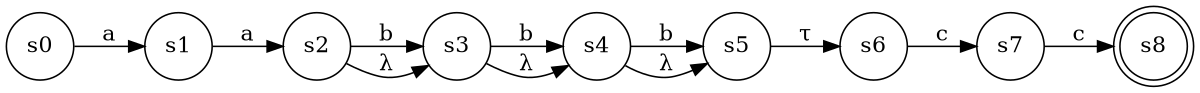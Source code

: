 digraph finite_state_machine {
	rankdir=LR;
	size="8,5"
	node [shape = doublecircle]; s8;
	node [shape = circle];
	s0 -> s1 [ label = "a" ];
	s1 -> s2 [ label = "a" ];
	s2 -> s3 [ label = "b" ];
	s2 -> s3 [ label = "λ" ];
	s3 -> s4 [ label = "b" ];
	s3 -> s4 [ label = "λ" ];
	s4 -> s5 [ label = "b" ];
	s4 -> s5 [ label = "λ" ];
	s5 -> s6 [ label = "τ" ];
	s6 -> s7 [ label = "c" ];
	s7 -> s8 [ label = "c" ];
}
